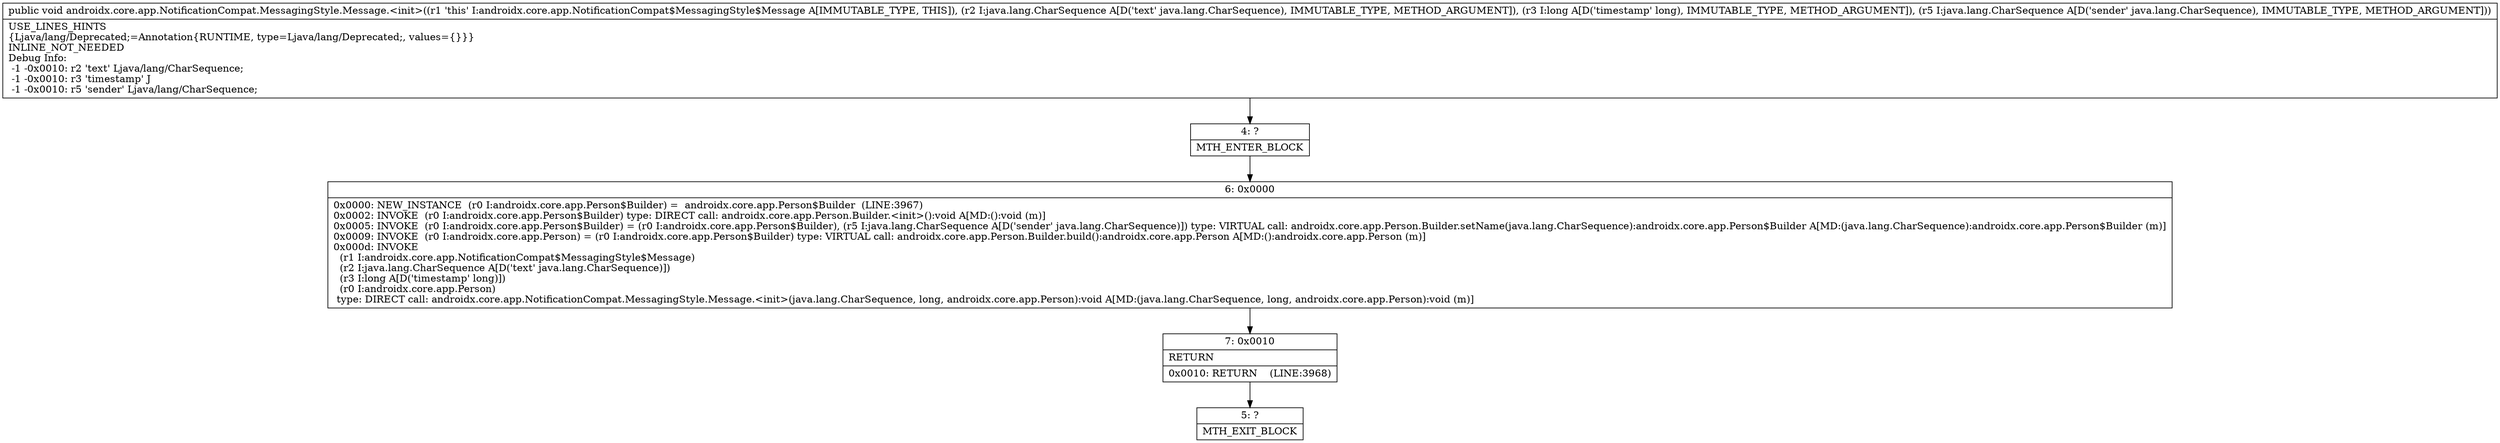 digraph "CFG forandroidx.core.app.NotificationCompat.MessagingStyle.Message.\<init\>(Ljava\/lang\/CharSequence;JLjava\/lang\/CharSequence;)V" {
Node_4 [shape=record,label="{4\:\ ?|MTH_ENTER_BLOCK\l}"];
Node_6 [shape=record,label="{6\:\ 0x0000|0x0000: NEW_INSTANCE  (r0 I:androidx.core.app.Person$Builder) =  androidx.core.app.Person$Builder  (LINE:3967)\l0x0002: INVOKE  (r0 I:androidx.core.app.Person$Builder) type: DIRECT call: androidx.core.app.Person.Builder.\<init\>():void A[MD:():void (m)]\l0x0005: INVOKE  (r0 I:androidx.core.app.Person$Builder) = (r0 I:androidx.core.app.Person$Builder), (r5 I:java.lang.CharSequence A[D('sender' java.lang.CharSequence)]) type: VIRTUAL call: androidx.core.app.Person.Builder.setName(java.lang.CharSequence):androidx.core.app.Person$Builder A[MD:(java.lang.CharSequence):androidx.core.app.Person$Builder (m)]\l0x0009: INVOKE  (r0 I:androidx.core.app.Person) = (r0 I:androidx.core.app.Person$Builder) type: VIRTUAL call: androidx.core.app.Person.Builder.build():androidx.core.app.Person A[MD:():androidx.core.app.Person (m)]\l0x000d: INVOKE  \l  (r1 I:androidx.core.app.NotificationCompat$MessagingStyle$Message)\l  (r2 I:java.lang.CharSequence A[D('text' java.lang.CharSequence)])\l  (r3 I:long A[D('timestamp' long)])\l  (r0 I:androidx.core.app.Person)\l type: DIRECT call: androidx.core.app.NotificationCompat.MessagingStyle.Message.\<init\>(java.lang.CharSequence, long, androidx.core.app.Person):void A[MD:(java.lang.CharSequence, long, androidx.core.app.Person):void (m)]\l}"];
Node_7 [shape=record,label="{7\:\ 0x0010|RETURN\l|0x0010: RETURN    (LINE:3968)\l}"];
Node_5 [shape=record,label="{5\:\ ?|MTH_EXIT_BLOCK\l}"];
MethodNode[shape=record,label="{public void androidx.core.app.NotificationCompat.MessagingStyle.Message.\<init\>((r1 'this' I:androidx.core.app.NotificationCompat$MessagingStyle$Message A[IMMUTABLE_TYPE, THIS]), (r2 I:java.lang.CharSequence A[D('text' java.lang.CharSequence), IMMUTABLE_TYPE, METHOD_ARGUMENT]), (r3 I:long A[D('timestamp' long), IMMUTABLE_TYPE, METHOD_ARGUMENT]), (r5 I:java.lang.CharSequence A[D('sender' java.lang.CharSequence), IMMUTABLE_TYPE, METHOD_ARGUMENT]))  | USE_LINES_HINTS\l\{Ljava\/lang\/Deprecated;=Annotation\{RUNTIME, type=Ljava\/lang\/Deprecated;, values=\{\}\}\}\lINLINE_NOT_NEEDED\lDebug Info:\l  \-1 \-0x0010: r2 'text' Ljava\/lang\/CharSequence;\l  \-1 \-0x0010: r3 'timestamp' J\l  \-1 \-0x0010: r5 'sender' Ljava\/lang\/CharSequence;\l}"];
MethodNode -> Node_4;Node_4 -> Node_6;
Node_6 -> Node_7;
Node_7 -> Node_5;
}


